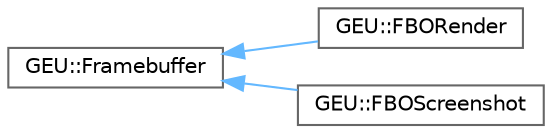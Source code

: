 digraph "Gráfico de jerarquía de clases"
{
 // LATEX_PDF_SIZE
  bgcolor="transparent";
  edge [fontname=Helvetica,fontsize=10,labelfontname=Helvetica,labelfontsize=10];
  node [fontname=Helvetica,fontsize=10,shape=box,height=0.2,width=0.4];
  rankdir="LR";
  Node0 [id="Node000000",label="GEU::Framebuffer",height=0.2,width=0.4,color="grey40", fillcolor="white", style="filled",URL="$da/d06/class_g_e_u_1_1_framebuffer.html",tooltip=" "];
  Node0 -> Node1 [id="edge7_Node000000_Node000001",dir="back",color="steelblue1",style="solid",tooltip=" "];
  Node1 [id="Node000001",label="GEU::FBORender",height=0.2,width=0.4,color="grey40", fillcolor="white", style="filled",URL="$d1/d03/class_g_e_u_1_1_f_b_o_render.html",tooltip=" "];
  Node0 -> Node2 [id="edge8_Node000000_Node000002",dir="back",color="steelblue1",style="solid",tooltip=" "];
  Node2 [id="Node000002",label="GEU::FBOScreenshot",height=0.2,width=0.4,color="grey40", fillcolor="white", style="filled",URL="$d5/d00/class_g_e_u_1_1_f_b_o_screenshot.html",tooltip=" "];
}

